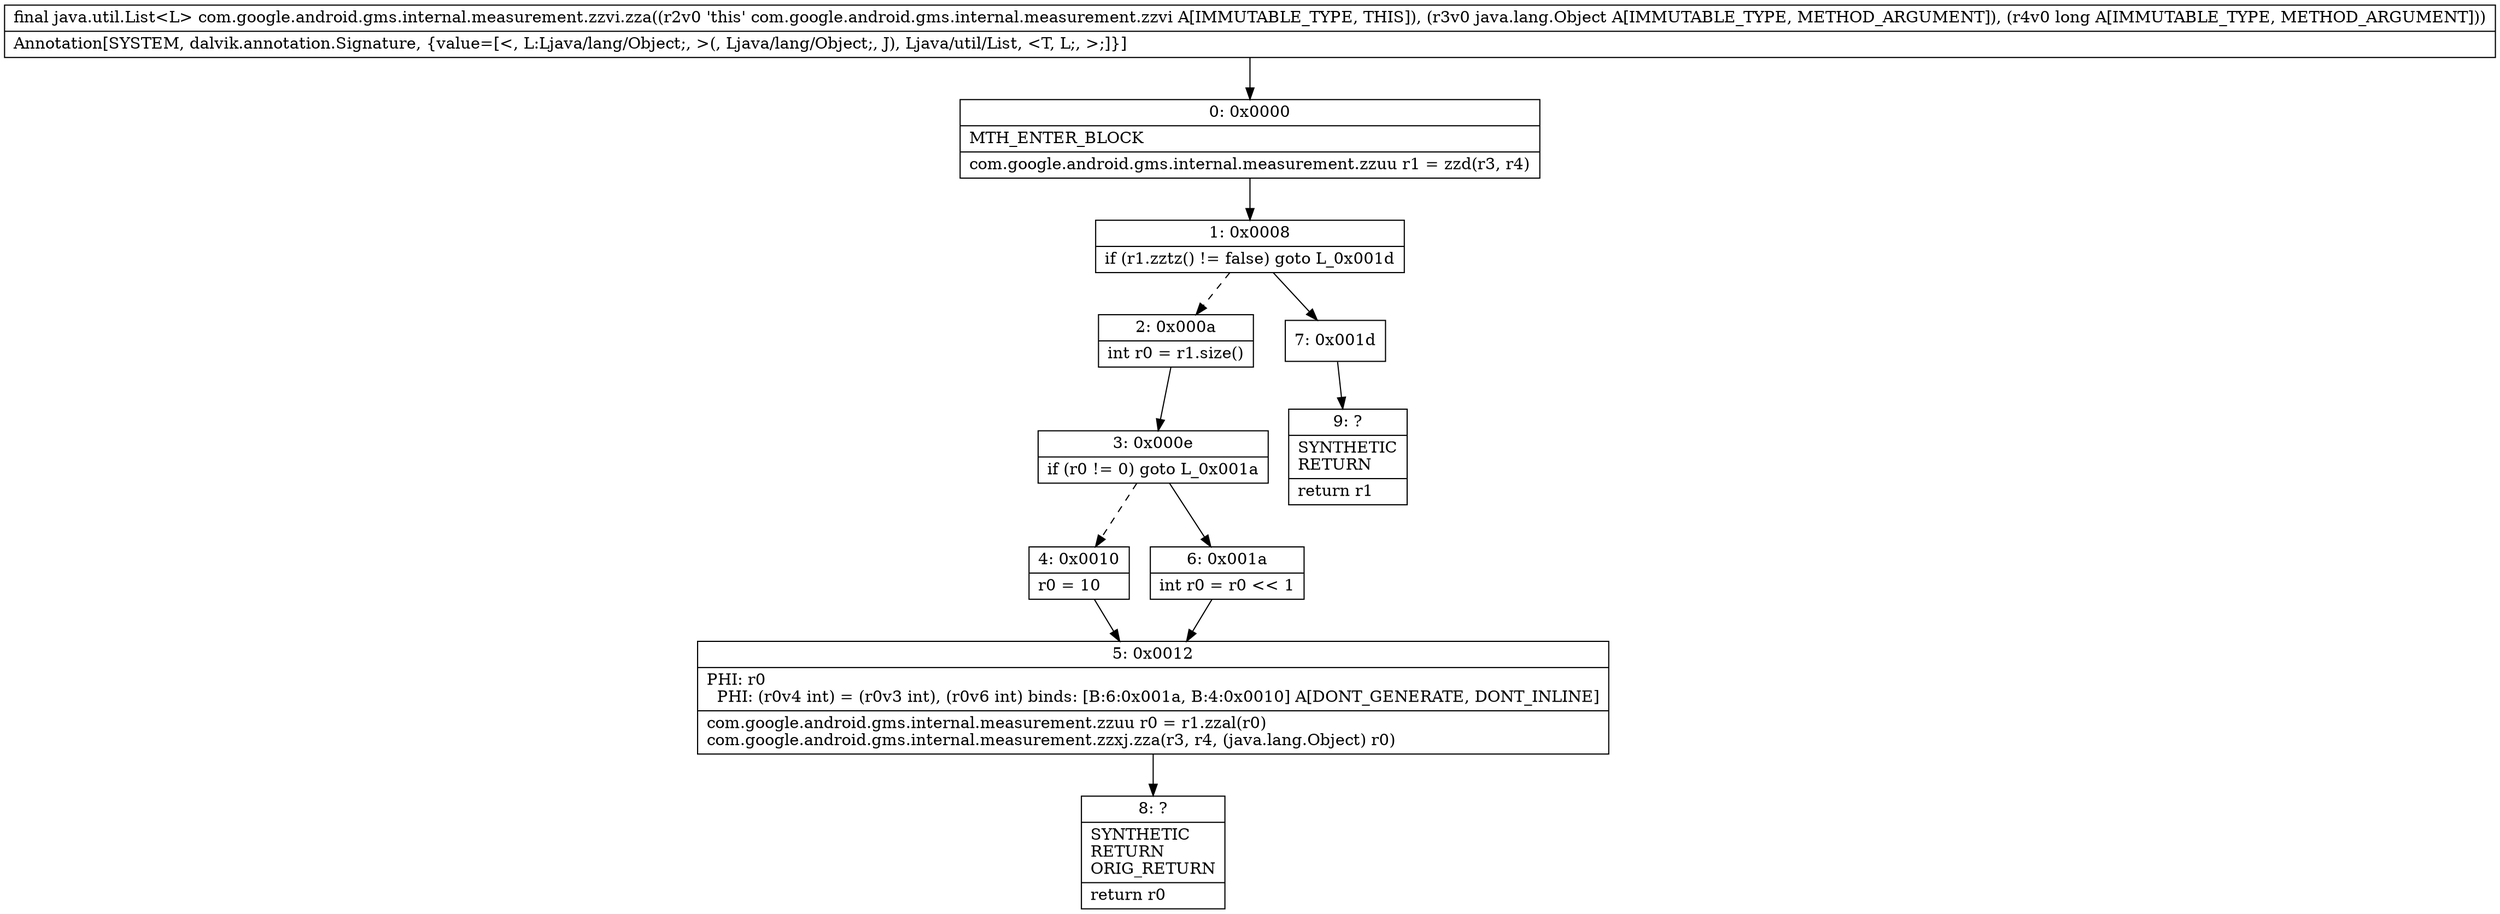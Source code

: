 digraph "CFG forcom.google.android.gms.internal.measurement.zzvi.zza(Ljava\/lang\/Object;J)Ljava\/util\/List;" {
Node_0 [shape=record,label="{0\:\ 0x0000|MTH_ENTER_BLOCK\l|com.google.android.gms.internal.measurement.zzuu r1 = zzd(r3, r4)\l}"];
Node_1 [shape=record,label="{1\:\ 0x0008|if (r1.zztz() != false) goto L_0x001d\l}"];
Node_2 [shape=record,label="{2\:\ 0x000a|int r0 = r1.size()\l}"];
Node_3 [shape=record,label="{3\:\ 0x000e|if (r0 != 0) goto L_0x001a\l}"];
Node_4 [shape=record,label="{4\:\ 0x0010|r0 = 10\l}"];
Node_5 [shape=record,label="{5\:\ 0x0012|PHI: r0 \l  PHI: (r0v4 int) = (r0v3 int), (r0v6 int) binds: [B:6:0x001a, B:4:0x0010] A[DONT_GENERATE, DONT_INLINE]\l|com.google.android.gms.internal.measurement.zzuu r0 = r1.zzal(r0)\lcom.google.android.gms.internal.measurement.zzxj.zza(r3, r4, (java.lang.Object) r0)\l}"];
Node_6 [shape=record,label="{6\:\ 0x001a|int r0 = r0 \<\< 1\l}"];
Node_7 [shape=record,label="{7\:\ 0x001d}"];
Node_8 [shape=record,label="{8\:\ ?|SYNTHETIC\lRETURN\lORIG_RETURN\l|return r0\l}"];
Node_9 [shape=record,label="{9\:\ ?|SYNTHETIC\lRETURN\l|return r1\l}"];
MethodNode[shape=record,label="{final java.util.List\<L\> com.google.android.gms.internal.measurement.zzvi.zza((r2v0 'this' com.google.android.gms.internal.measurement.zzvi A[IMMUTABLE_TYPE, THIS]), (r3v0 java.lang.Object A[IMMUTABLE_TYPE, METHOD_ARGUMENT]), (r4v0 long A[IMMUTABLE_TYPE, METHOD_ARGUMENT]))  | Annotation[SYSTEM, dalvik.annotation.Signature, \{value=[\<, L:Ljava\/lang\/Object;, \>(, Ljava\/lang\/Object;, J), Ljava\/util\/List, \<T, L;, \>;]\}]\l}"];
MethodNode -> Node_0;
Node_0 -> Node_1;
Node_1 -> Node_2[style=dashed];
Node_1 -> Node_7;
Node_2 -> Node_3;
Node_3 -> Node_4[style=dashed];
Node_3 -> Node_6;
Node_4 -> Node_5;
Node_5 -> Node_8;
Node_6 -> Node_5;
Node_7 -> Node_9;
}

